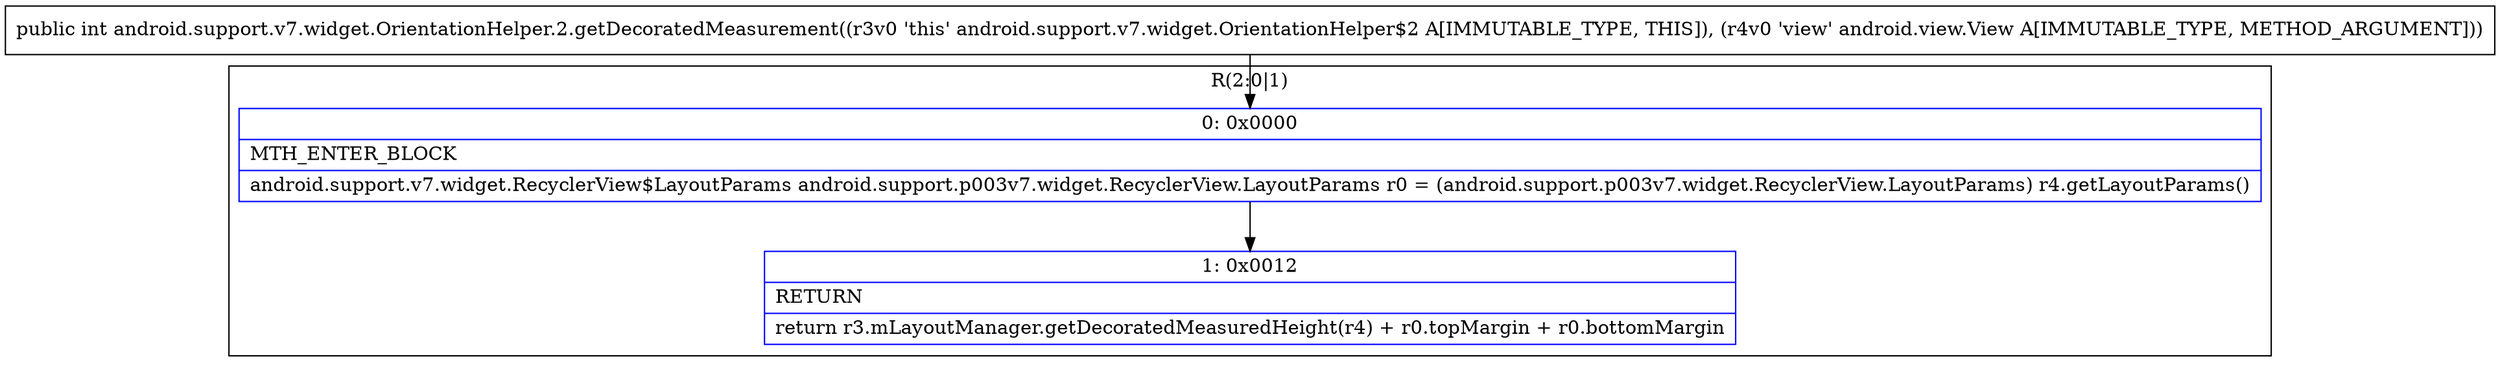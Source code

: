 digraph "CFG forandroid.support.v7.widget.OrientationHelper.2.getDecoratedMeasurement(Landroid\/view\/View;)I" {
subgraph cluster_Region_1720641188 {
label = "R(2:0|1)";
node [shape=record,color=blue];
Node_0 [shape=record,label="{0\:\ 0x0000|MTH_ENTER_BLOCK\l|android.support.v7.widget.RecyclerView$LayoutParams android.support.p003v7.widget.RecyclerView.LayoutParams r0 = (android.support.p003v7.widget.RecyclerView.LayoutParams) r4.getLayoutParams()\l}"];
Node_1 [shape=record,label="{1\:\ 0x0012|RETURN\l|return r3.mLayoutManager.getDecoratedMeasuredHeight(r4) + r0.topMargin + r0.bottomMargin\l}"];
}
MethodNode[shape=record,label="{public int android.support.v7.widget.OrientationHelper.2.getDecoratedMeasurement((r3v0 'this' android.support.v7.widget.OrientationHelper$2 A[IMMUTABLE_TYPE, THIS]), (r4v0 'view' android.view.View A[IMMUTABLE_TYPE, METHOD_ARGUMENT])) }"];
MethodNode -> Node_0;
Node_0 -> Node_1;
}


